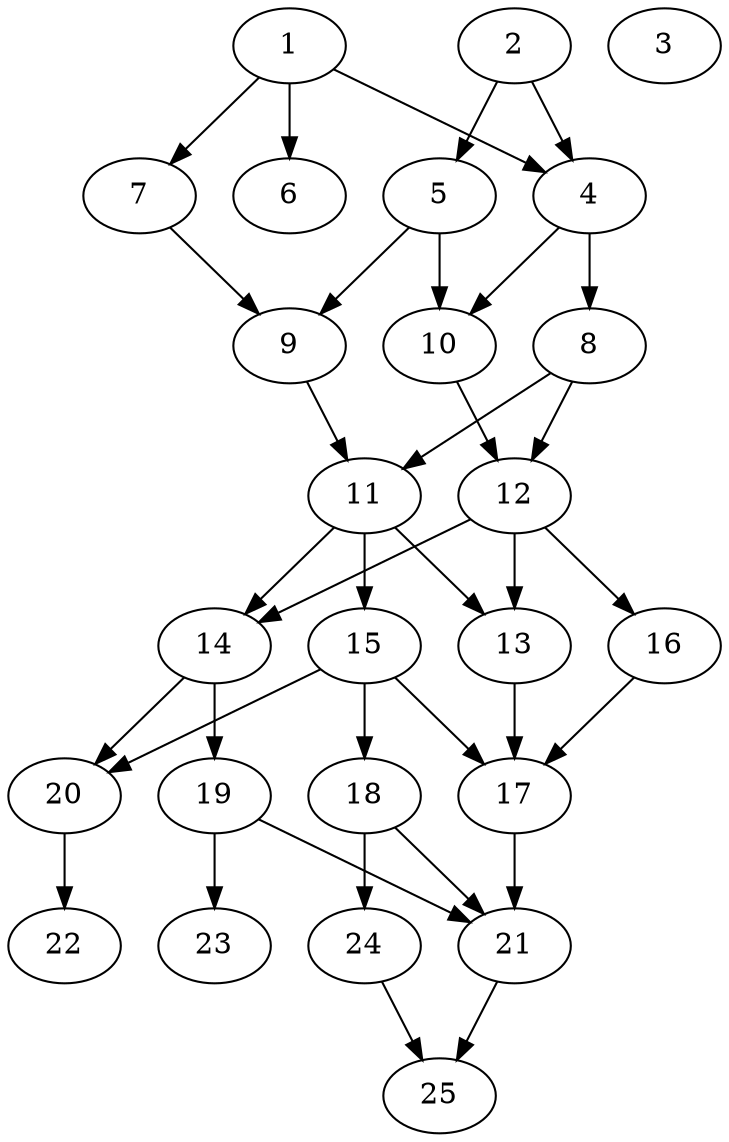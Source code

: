 // DAG automatically generated by daggen at Thu Oct  3 14:00:39 2019
// ./daggen --dot -n 25 --ccr 0.3 --fat 0.5 --regular 0.7 --density 0.7 --mindata 5242880 --maxdata 52428800 
digraph G {
  1 [size="46059520", alpha="0.07", expect_size="13817856"] 
  1 -> 4 [size ="13817856"]
  1 -> 6 [size ="13817856"]
  1 -> 7 [size ="13817856"]
  2 [size="21377707", alpha="0.03", expect_size="6413312"] 
  2 -> 4 [size ="6413312"]
  2 -> 5 [size ="6413312"]
  3 [size="61081600", alpha="0.03", expect_size="18324480"] 
  4 [size="104574293", alpha="0.05", expect_size="31372288"] 
  4 -> 8 [size ="31372288"]
  4 -> 10 [size ="31372288"]
  5 [size="142871893", alpha="0.02", expect_size="42861568"] 
  5 -> 9 [size ="42861568"]
  5 -> 10 [size ="42861568"]
  6 [size="73977173", alpha="0.14", expect_size="22193152"] 
  7 [size="137550507", alpha="0.12", expect_size="41265152"] 
  7 -> 9 [size ="41265152"]
  8 [size="62003200", alpha="0.18", expect_size="18600960"] 
  8 -> 11 [size ="18600960"]
  8 -> 12 [size ="18600960"]
  9 [size="140728320", alpha="0.19", expect_size="42218496"] 
  9 -> 11 [size ="42218496"]
  10 [size="74472107", alpha="0.12", expect_size="22341632"] 
  10 -> 12 [size ="22341632"]
  11 [size="68403200", alpha="0.16", expect_size="20520960"] 
  11 -> 13 [size ="20520960"]
  11 -> 14 [size ="20520960"]
  11 -> 15 [size ="20520960"]
  12 [size="121125547", alpha="0.00", expect_size="36337664"] 
  12 -> 13 [size ="36337664"]
  12 -> 14 [size ="36337664"]
  12 -> 16 [size ="36337664"]
  13 [size="142004907", alpha="0.15", expect_size="42601472"] 
  13 -> 17 [size ="42601472"]
  14 [size="166847147", alpha="0.19", expect_size="50054144"] 
  14 -> 19 [size ="50054144"]
  14 -> 20 [size ="50054144"]
  15 [size="52087467", alpha="0.12", expect_size="15626240"] 
  15 -> 17 [size ="15626240"]
  15 -> 18 [size ="15626240"]
  15 -> 20 [size ="15626240"]
  16 [size="69833387", alpha="0.03", expect_size="20950016"] 
  16 -> 17 [size ="20950016"]
  17 [size="19469653", alpha="0.09", expect_size="5840896"] 
  17 -> 21 [size ="5840896"]
  18 [size="113974613", alpha="0.11", expect_size="34192384"] 
  18 -> 21 [size ="34192384"]
  18 -> 24 [size ="34192384"]
  19 [size="95699627", alpha="0.19", expect_size="28709888"] 
  19 -> 21 [size ="28709888"]
  19 -> 23 [size ="28709888"]
  20 [size="86097920", alpha="0.17", expect_size="25829376"] 
  20 -> 22 [size ="25829376"]
  21 [size="25849173", alpha="0.18", expect_size="7754752"] 
  21 -> 25 [size ="7754752"]
  22 [size="147828053", alpha="0.01", expect_size="44348416"] 
  23 [size="150613333", alpha="0.08", expect_size="45184000"] 
  24 [size="107714560", alpha="0.07", expect_size="32314368"] 
  24 -> 25 [size ="32314368"]
  25 [size="101891413", alpha="0.02", expect_size="30567424"] 
}
